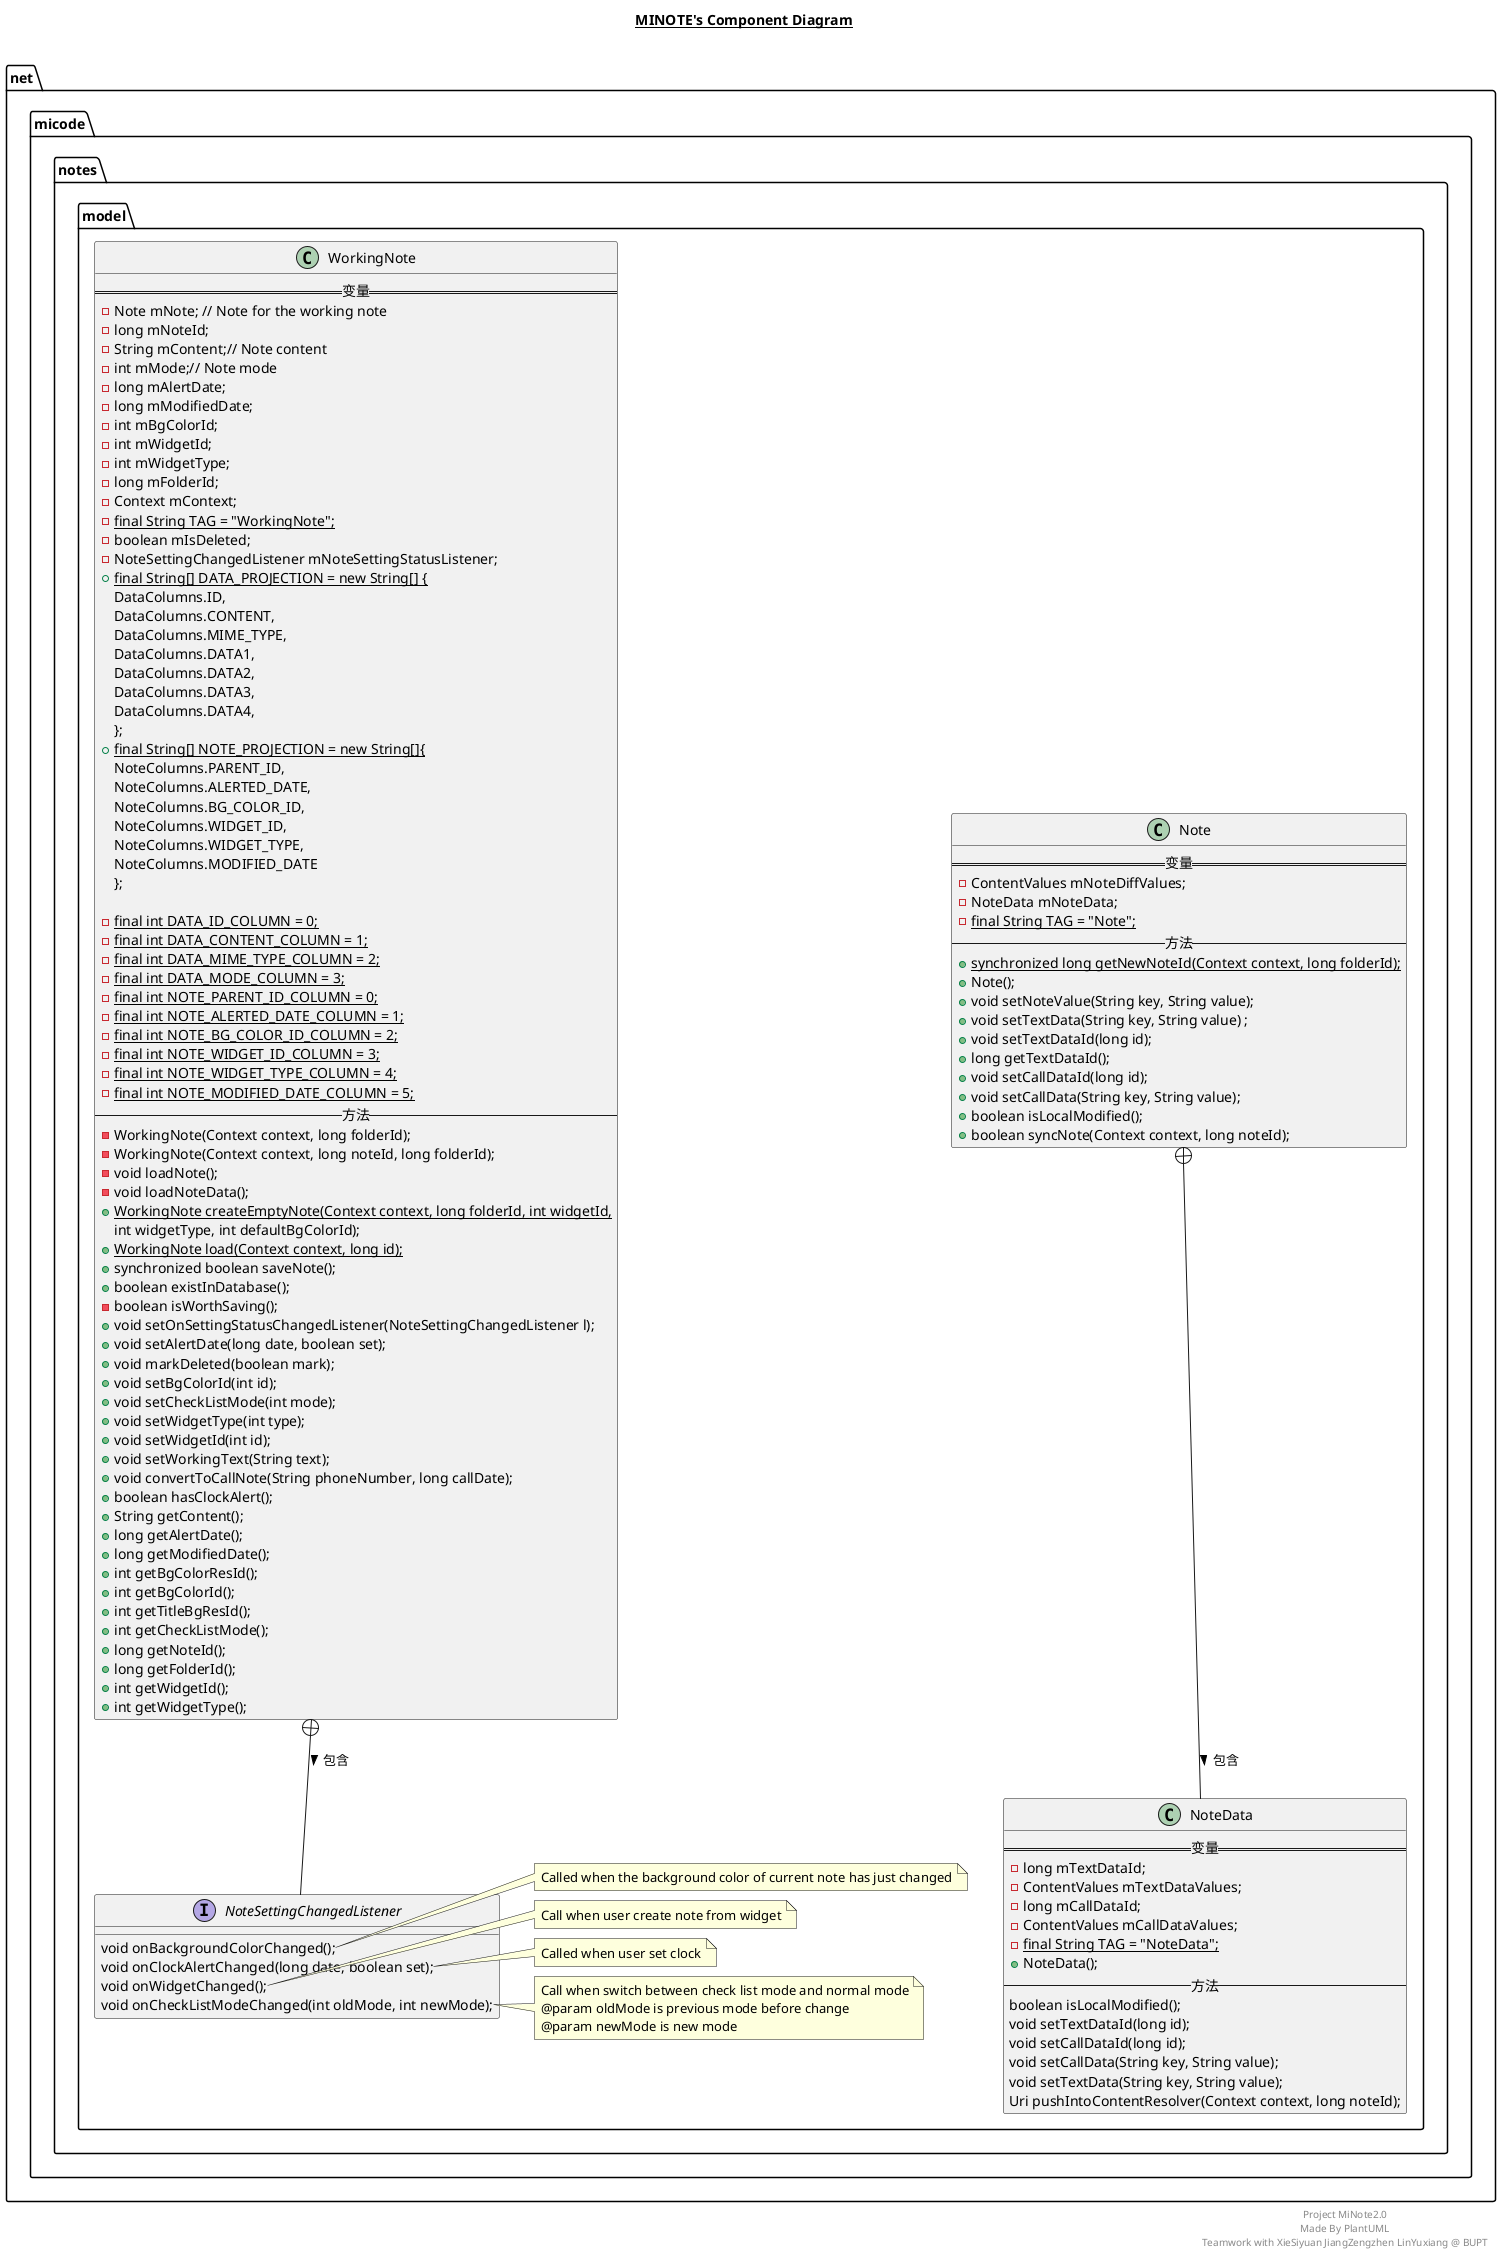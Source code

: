 @startuml

title __MINOTE's Component Diagram__\n


package net.micode.notes.model{
class Note {
    ==变量==
    - ContentValues mNoteDiffValues;
    - NoteData mNoteData;
    - {static} final String TAG = "Note";
    --方法--
    + {static} synchronized long getNewNoteId(Context context, long folderId);
    + Note();
    + void setNoteValue(String key, String value);
    + void setTextData(String key, String value) ;
    + void setTextDataId(long id);
    + long getTextDataId();
    + void setCallDataId(long id);
    + void setCallData(String key, String value);
    + boolean isLocalModified();
    + boolean syncNote(Context context, long noteId);
    }
class NoteData{
        ==变量==
        - long mTextDataId;
        - ContentValues mTextDataValues;
        - long mCallDataId;
        - ContentValues mCallDataValues;
        - {static} final String TAG = "NoteData";
        + NoteData();
        --方法--
        boolean isLocalModified();
        void setTextDataId(long id);
        void setCallDataId(long id);
        void setCallData(String key, String value);
        void setTextData(String key, String value);
        Uri pushIntoContentResolver(Context context, long noteId);
        }

Note +-- NoteData : 包含 >

class WorkingNote
{
==变量==
    - Note mNote; // Note for the working note
    - long mNoteId;
    - String mContent;// Note content
    - int mMode;// Note mode
    - long mAlertDate;
    - long mModifiedDate;
    - int mBgColorId;
    - int mWidgetId;
    - int mWidgetType;
    - long mFolderId;
    - Context mContext;
    - {static} final String TAG = "WorkingNote";
    - boolean mIsDeleted;
    - NoteSettingChangedListener mNoteSettingStatusListener;
    + {static} final String[] DATA_PROJECTION = new String[] {
        DataColumns.ID,
        DataColumns.CONTENT,
        DataColumns.MIME_TYPE,
        DataColumns.DATA1,
        DataColumns.DATA2,
        DataColumns.DATA3,
        DataColumns.DATA4,
    };
    + {static} final String[] NOTE_PROJECTION = new String[]{
        NoteColumns.PARENT_ID,
        NoteColumns.ALERTED_DATE,
        NoteColumns.BG_COLOR_ID,
        NoteColumns.WIDGET_ID,
        NoteColumns.WIDGET_TYPE,
        NoteColumns.MODIFIED_DATE
    };

    - {static} final int DATA_ID_COLUMN = 0;
    - {static} final int DATA_CONTENT_COLUMN = 1;
    - {static} final int DATA_MIME_TYPE_COLUMN = 2;
    - {static} final int DATA_MODE_COLUMN = 3;
    - {static} final int NOTE_PARENT_ID_COLUMN = 0;
    - {static} final int NOTE_ALERTED_DATE_COLUMN = 1;
    - {static} final int NOTE_BG_COLOR_ID_COLUMN = 2;
    - {static} final int NOTE_WIDGET_ID_COLUMN = 3;
    - {static} final int NOTE_WIDGET_TYPE_COLUMN = 4;
    - {static} final int NOTE_MODIFIED_DATE_COLUMN = 5;
--方法--
    - WorkingNote(Context context, long folderId);
    - WorkingNote(Context context, long noteId, long folderId);
    - void loadNote();
    - void loadNoteData();
    + {static} WorkingNote createEmptyNote(Context context, long folderId, int widgetId,
            int widgetType, int defaultBgColorId);
    + {static} WorkingNote load(Context context, long id);
    + synchronized boolean saveNote();
    + boolean existInDatabase();
    - boolean isWorthSaving();
    + void setOnSettingStatusChangedListener(NoteSettingChangedListener l);
    + void setAlertDate(long date, boolean set);
    + void markDeleted(boolean mark);
    + void setBgColorId(int id);
    + void setCheckListMode(int mode);
    + void setWidgetType(int type);
    + void setWidgetId(int id);
    + void setWorkingText(String text);
    + void convertToCallNote(String phoneNumber, long callDate);
    + boolean hasClockAlert();
    + String getContent();
    + long getAlertDate();
    + long getModifiedDate();
    + int getBgColorResId();
    + int getBgColorId();
    + int getTitleBgResId();
    + int getCheckListMode();
    + long getNoteId();
    + long getFolderId();
    + int getWidgetId();
    + int getWidgetType();
}
interface NoteSettingChangedListener{
        void onBackgroundColorChanged();
        void onClockAlertChanged(long date, boolean set);
        void onWidgetChanged();
        void onCheckListModeChanged(int oldMode, int newMode);
    }
'note left of WorkingNote::mNote
'    Note for the working note
'end note

note right of NoteSettingChangedListener::onBackgroundColorChanged
    Called when the background color of current note has just changed
end note
note right of NoteSettingChangedListener::onWidgetChanged
    Call when user create note from widget
end note
note right of NoteSettingChangedListener::onClockAlertChanged
    Called when user set clock
end note
note right of NoteSettingChangedListener::onCheckListModeChanged
     Call when switch between check list mode and normal mode
     @param oldMode is previous mode before change
     @param newMode is new mode
end note

WorkingNote +-- NoteSettingChangedListener : 包含 >


right footer
Project MiNote2.0
Made By PlantUML
Teamwork with XieSiyuan JiangZengzhen LinYuxiang @ BUPT
endfooter

@enduml
